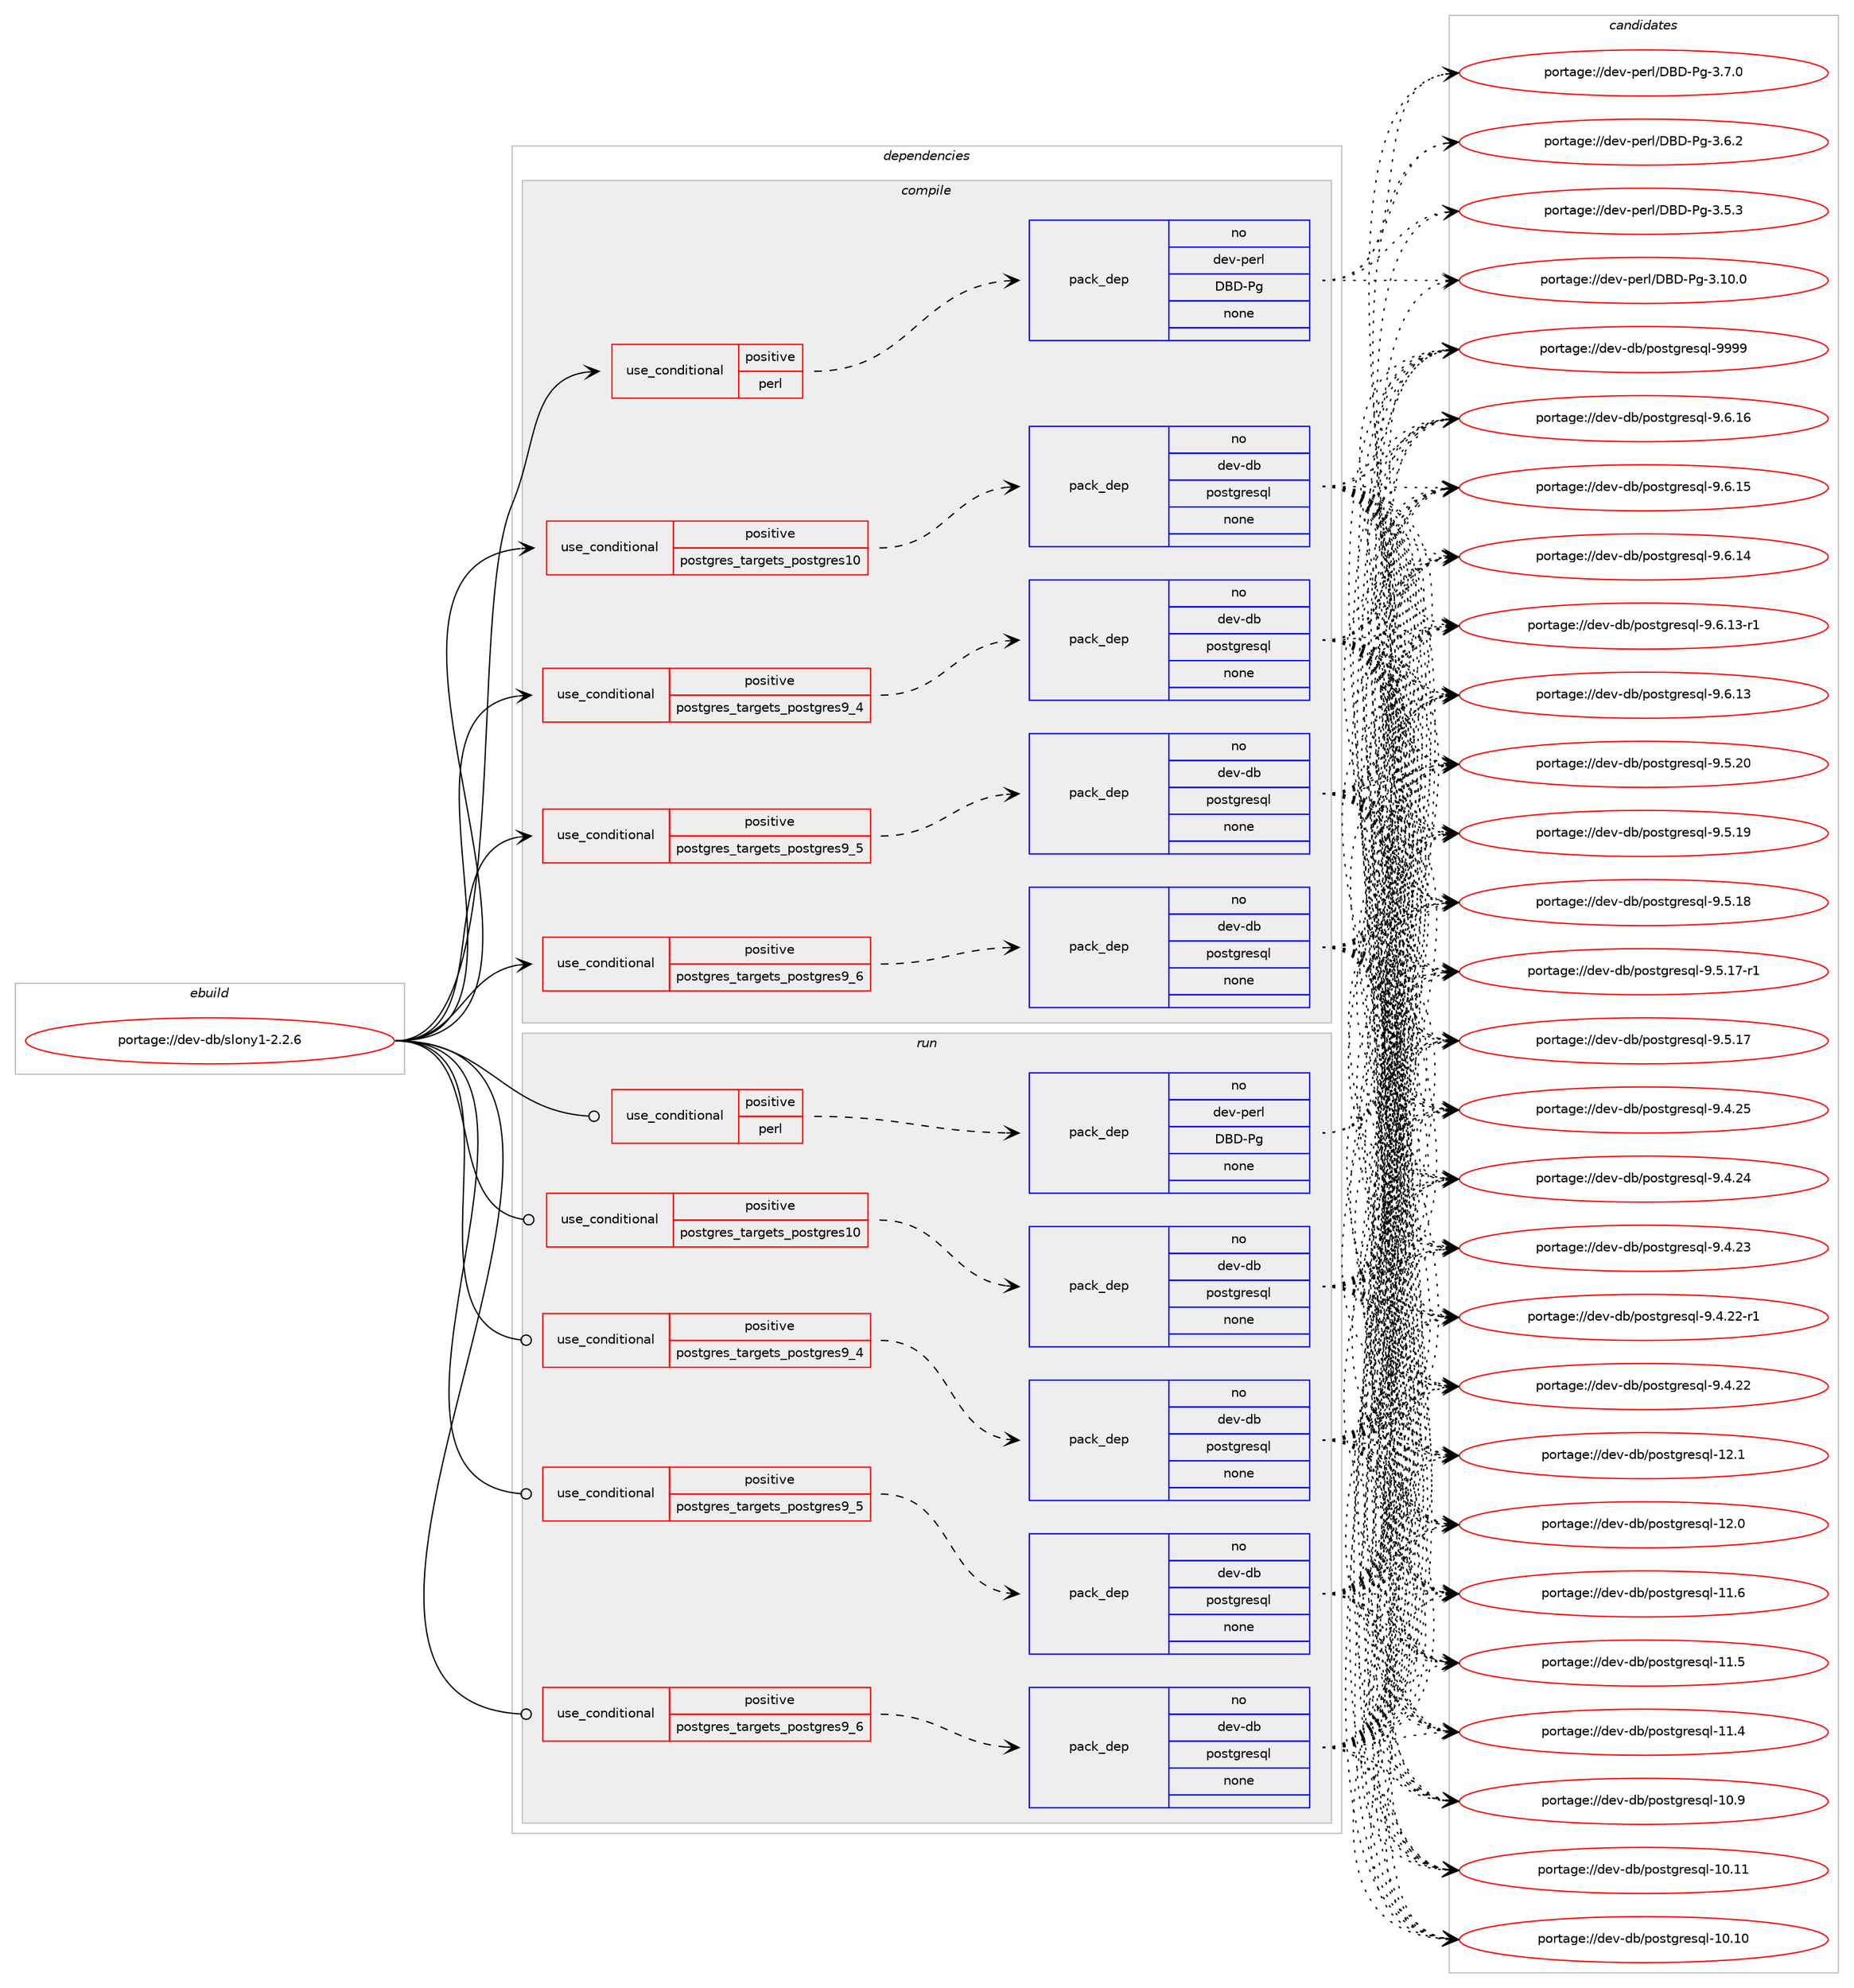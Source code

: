 digraph prolog {

# *************
# Graph options
# *************

newrank=true;
concentrate=true;
compound=true;
graph [rankdir=LR,fontname=Helvetica,fontsize=10,ranksep=1.5];#, ranksep=2.5, nodesep=0.2];
edge  [arrowhead=vee];
node  [fontname=Helvetica,fontsize=10];

# **********
# The ebuild
# **********

subgraph cluster_leftcol {
color=gray;
label=<<i>ebuild</i>>;
id [label="portage://dev-db/slony1-2.2.6", color=red, width=4, href="../dev-db/slony1-2.2.6.svg"];
}

# ****************
# The dependencies
# ****************

subgraph cluster_midcol {
color=gray;
label=<<i>dependencies</i>>;
subgraph cluster_compile {
fillcolor="#eeeeee";
style=filled;
label=<<i>compile</i>>;
subgraph cond135888 {
dependency576847 [label=<<TABLE BORDER="0" CELLBORDER="1" CELLSPACING="0" CELLPADDING="4"><TR><TD ROWSPAN="3" CELLPADDING="10">use_conditional</TD></TR><TR><TD>positive</TD></TR><TR><TD>perl</TD></TR></TABLE>>, shape=none, color=red];
subgraph pack433781 {
dependency576848 [label=<<TABLE BORDER="0" CELLBORDER="1" CELLSPACING="0" CELLPADDING="4" WIDTH="220"><TR><TD ROWSPAN="6" CELLPADDING="30">pack_dep</TD></TR><TR><TD WIDTH="110">no</TD></TR><TR><TD>dev-perl</TD></TR><TR><TD>DBD-Pg</TD></TR><TR><TD>none</TD></TR><TR><TD></TD></TR></TABLE>>, shape=none, color=blue];
}
dependency576847:e -> dependency576848:w [weight=20,style="dashed",arrowhead="vee"];
}
id:e -> dependency576847:w [weight=20,style="solid",arrowhead="vee"];
subgraph cond135889 {
dependency576849 [label=<<TABLE BORDER="0" CELLBORDER="1" CELLSPACING="0" CELLPADDING="4"><TR><TD ROWSPAN="3" CELLPADDING="10">use_conditional</TD></TR><TR><TD>positive</TD></TR><TR><TD>postgres_targets_postgres10</TD></TR></TABLE>>, shape=none, color=red];
subgraph pack433782 {
dependency576850 [label=<<TABLE BORDER="0" CELLBORDER="1" CELLSPACING="0" CELLPADDING="4" WIDTH="220"><TR><TD ROWSPAN="6" CELLPADDING="30">pack_dep</TD></TR><TR><TD WIDTH="110">no</TD></TR><TR><TD>dev-db</TD></TR><TR><TD>postgresql</TD></TR><TR><TD>none</TD></TR><TR><TD></TD></TR></TABLE>>, shape=none, color=blue];
}
dependency576849:e -> dependency576850:w [weight=20,style="dashed",arrowhead="vee"];
}
id:e -> dependency576849:w [weight=20,style="solid",arrowhead="vee"];
subgraph cond135890 {
dependency576851 [label=<<TABLE BORDER="0" CELLBORDER="1" CELLSPACING="0" CELLPADDING="4"><TR><TD ROWSPAN="3" CELLPADDING="10">use_conditional</TD></TR><TR><TD>positive</TD></TR><TR><TD>postgres_targets_postgres9_4</TD></TR></TABLE>>, shape=none, color=red];
subgraph pack433783 {
dependency576852 [label=<<TABLE BORDER="0" CELLBORDER="1" CELLSPACING="0" CELLPADDING="4" WIDTH="220"><TR><TD ROWSPAN="6" CELLPADDING="30">pack_dep</TD></TR><TR><TD WIDTH="110">no</TD></TR><TR><TD>dev-db</TD></TR><TR><TD>postgresql</TD></TR><TR><TD>none</TD></TR><TR><TD></TD></TR></TABLE>>, shape=none, color=blue];
}
dependency576851:e -> dependency576852:w [weight=20,style="dashed",arrowhead="vee"];
}
id:e -> dependency576851:w [weight=20,style="solid",arrowhead="vee"];
subgraph cond135891 {
dependency576853 [label=<<TABLE BORDER="0" CELLBORDER="1" CELLSPACING="0" CELLPADDING="4"><TR><TD ROWSPAN="3" CELLPADDING="10">use_conditional</TD></TR><TR><TD>positive</TD></TR><TR><TD>postgres_targets_postgres9_5</TD></TR></TABLE>>, shape=none, color=red];
subgraph pack433784 {
dependency576854 [label=<<TABLE BORDER="0" CELLBORDER="1" CELLSPACING="0" CELLPADDING="4" WIDTH="220"><TR><TD ROWSPAN="6" CELLPADDING="30">pack_dep</TD></TR><TR><TD WIDTH="110">no</TD></TR><TR><TD>dev-db</TD></TR><TR><TD>postgresql</TD></TR><TR><TD>none</TD></TR><TR><TD></TD></TR></TABLE>>, shape=none, color=blue];
}
dependency576853:e -> dependency576854:w [weight=20,style="dashed",arrowhead="vee"];
}
id:e -> dependency576853:w [weight=20,style="solid",arrowhead="vee"];
subgraph cond135892 {
dependency576855 [label=<<TABLE BORDER="0" CELLBORDER="1" CELLSPACING="0" CELLPADDING="4"><TR><TD ROWSPAN="3" CELLPADDING="10">use_conditional</TD></TR><TR><TD>positive</TD></TR><TR><TD>postgres_targets_postgres9_6</TD></TR></TABLE>>, shape=none, color=red];
subgraph pack433785 {
dependency576856 [label=<<TABLE BORDER="0" CELLBORDER="1" CELLSPACING="0" CELLPADDING="4" WIDTH="220"><TR><TD ROWSPAN="6" CELLPADDING="30">pack_dep</TD></TR><TR><TD WIDTH="110">no</TD></TR><TR><TD>dev-db</TD></TR><TR><TD>postgresql</TD></TR><TR><TD>none</TD></TR><TR><TD></TD></TR></TABLE>>, shape=none, color=blue];
}
dependency576855:e -> dependency576856:w [weight=20,style="dashed",arrowhead="vee"];
}
id:e -> dependency576855:w [weight=20,style="solid",arrowhead="vee"];
}
subgraph cluster_compileandrun {
fillcolor="#eeeeee";
style=filled;
label=<<i>compile and run</i>>;
}
subgraph cluster_run {
fillcolor="#eeeeee";
style=filled;
label=<<i>run</i>>;
subgraph cond135893 {
dependency576857 [label=<<TABLE BORDER="0" CELLBORDER="1" CELLSPACING="0" CELLPADDING="4"><TR><TD ROWSPAN="3" CELLPADDING="10">use_conditional</TD></TR><TR><TD>positive</TD></TR><TR><TD>perl</TD></TR></TABLE>>, shape=none, color=red];
subgraph pack433786 {
dependency576858 [label=<<TABLE BORDER="0" CELLBORDER="1" CELLSPACING="0" CELLPADDING="4" WIDTH="220"><TR><TD ROWSPAN="6" CELLPADDING="30">pack_dep</TD></TR><TR><TD WIDTH="110">no</TD></TR><TR><TD>dev-perl</TD></TR><TR><TD>DBD-Pg</TD></TR><TR><TD>none</TD></TR><TR><TD></TD></TR></TABLE>>, shape=none, color=blue];
}
dependency576857:e -> dependency576858:w [weight=20,style="dashed",arrowhead="vee"];
}
id:e -> dependency576857:w [weight=20,style="solid",arrowhead="odot"];
subgraph cond135894 {
dependency576859 [label=<<TABLE BORDER="0" CELLBORDER="1" CELLSPACING="0" CELLPADDING="4"><TR><TD ROWSPAN="3" CELLPADDING="10">use_conditional</TD></TR><TR><TD>positive</TD></TR><TR><TD>postgres_targets_postgres10</TD></TR></TABLE>>, shape=none, color=red];
subgraph pack433787 {
dependency576860 [label=<<TABLE BORDER="0" CELLBORDER="1" CELLSPACING="0" CELLPADDING="4" WIDTH="220"><TR><TD ROWSPAN="6" CELLPADDING="30">pack_dep</TD></TR><TR><TD WIDTH="110">no</TD></TR><TR><TD>dev-db</TD></TR><TR><TD>postgresql</TD></TR><TR><TD>none</TD></TR><TR><TD></TD></TR></TABLE>>, shape=none, color=blue];
}
dependency576859:e -> dependency576860:w [weight=20,style="dashed",arrowhead="vee"];
}
id:e -> dependency576859:w [weight=20,style="solid",arrowhead="odot"];
subgraph cond135895 {
dependency576861 [label=<<TABLE BORDER="0" CELLBORDER="1" CELLSPACING="0" CELLPADDING="4"><TR><TD ROWSPAN="3" CELLPADDING="10">use_conditional</TD></TR><TR><TD>positive</TD></TR><TR><TD>postgres_targets_postgres9_4</TD></TR></TABLE>>, shape=none, color=red];
subgraph pack433788 {
dependency576862 [label=<<TABLE BORDER="0" CELLBORDER="1" CELLSPACING="0" CELLPADDING="4" WIDTH="220"><TR><TD ROWSPAN="6" CELLPADDING="30">pack_dep</TD></TR><TR><TD WIDTH="110">no</TD></TR><TR><TD>dev-db</TD></TR><TR><TD>postgresql</TD></TR><TR><TD>none</TD></TR><TR><TD></TD></TR></TABLE>>, shape=none, color=blue];
}
dependency576861:e -> dependency576862:w [weight=20,style="dashed",arrowhead="vee"];
}
id:e -> dependency576861:w [weight=20,style="solid",arrowhead="odot"];
subgraph cond135896 {
dependency576863 [label=<<TABLE BORDER="0" CELLBORDER="1" CELLSPACING="0" CELLPADDING="4"><TR><TD ROWSPAN="3" CELLPADDING="10">use_conditional</TD></TR><TR><TD>positive</TD></TR><TR><TD>postgres_targets_postgres9_5</TD></TR></TABLE>>, shape=none, color=red];
subgraph pack433789 {
dependency576864 [label=<<TABLE BORDER="0" CELLBORDER="1" CELLSPACING="0" CELLPADDING="4" WIDTH="220"><TR><TD ROWSPAN="6" CELLPADDING="30">pack_dep</TD></TR><TR><TD WIDTH="110">no</TD></TR><TR><TD>dev-db</TD></TR><TR><TD>postgresql</TD></TR><TR><TD>none</TD></TR><TR><TD></TD></TR></TABLE>>, shape=none, color=blue];
}
dependency576863:e -> dependency576864:w [weight=20,style="dashed",arrowhead="vee"];
}
id:e -> dependency576863:w [weight=20,style="solid",arrowhead="odot"];
subgraph cond135897 {
dependency576865 [label=<<TABLE BORDER="0" CELLBORDER="1" CELLSPACING="0" CELLPADDING="4"><TR><TD ROWSPAN="3" CELLPADDING="10">use_conditional</TD></TR><TR><TD>positive</TD></TR><TR><TD>postgres_targets_postgres9_6</TD></TR></TABLE>>, shape=none, color=red];
subgraph pack433790 {
dependency576866 [label=<<TABLE BORDER="0" CELLBORDER="1" CELLSPACING="0" CELLPADDING="4" WIDTH="220"><TR><TD ROWSPAN="6" CELLPADDING="30">pack_dep</TD></TR><TR><TD WIDTH="110">no</TD></TR><TR><TD>dev-db</TD></TR><TR><TD>postgresql</TD></TR><TR><TD>none</TD></TR><TR><TD></TD></TR></TABLE>>, shape=none, color=blue];
}
dependency576865:e -> dependency576866:w [weight=20,style="dashed",arrowhead="vee"];
}
id:e -> dependency576865:w [weight=20,style="solid",arrowhead="odot"];
}
}

# **************
# The candidates
# **************

subgraph cluster_choices {
rank=same;
color=gray;
label=<<i>candidates</i>>;

subgraph choice433781 {
color=black;
nodesep=1;
choice10010111845112101114108476866684580103455146554648 [label="portage://dev-perl/DBD-Pg-3.7.0", color=red, width=4,href="../dev-perl/DBD-Pg-3.7.0.svg"];
choice10010111845112101114108476866684580103455146544650 [label="portage://dev-perl/DBD-Pg-3.6.2", color=red, width=4,href="../dev-perl/DBD-Pg-3.6.2.svg"];
choice10010111845112101114108476866684580103455146534651 [label="portage://dev-perl/DBD-Pg-3.5.3", color=red, width=4,href="../dev-perl/DBD-Pg-3.5.3.svg"];
choice1001011184511210111410847686668458010345514649484648 [label="portage://dev-perl/DBD-Pg-3.10.0", color=red, width=4,href="../dev-perl/DBD-Pg-3.10.0.svg"];
dependency576848:e -> choice10010111845112101114108476866684580103455146554648:w [style=dotted,weight="100"];
dependency576848:e -> choice10010111845112101114108476866684580103455146544650:w [style=dotted,weight="100"];
dependency576848:e -> choice10010111845112101114108476866684580103455146534651:w [style=dotted,weight="100"];
dependency576848:e -> choice1001011184511210111410847686668458010345514649484648:w [style=dotted,weight="100"];
}
subgraph choice433782 {
color=black;
nodesep=1;
choice1001011184510098471121111151161031141011151131084557575757 [label="portage://dev-db/postgresql-9999", color=red, width=4,href="../dev-db/postgresql-9999.svg"];
choice10010111845100984711211111511610311410111511310845574654464954 [label="portage://dev-db/postgresql-9.6.16", color=red, width=4,href="../dev-db/postgresql-9.6.16.svg"];
choice10010111845100984711211111511610311410111511310845574654464953 [label="portage://dev-db/postgresql-9.6.15", color=red, width=4,href="../dev-db/postgresql-9.6.15.svg"];
choice10010111845100984711211111511610311410111511310845574654464952 [label="portage://dev-db/postgresql-9.6.14", color=red, width=4,href="../dev-db/postgresql-9.6.14.svg"];
choice100101118451009847112111115116103114101115113108455746544649514511449 [label="portage://dev-db/postgresql-9.6.13-r1", color=red, width=4,href="../dev-db/postgresql-9.6.13-r1.svg"];
choice10010111845100984711211111511610311410111511310845574654464951 [label="portage://dev-db/postgresql-9.6.13", color=red, width=4,href="../dev-db/postgresql-9.6.13.svg"];
choice10010111845100984711211111511610311410111511310845574653465048 [label="portage://dev-db/postgresql-9.5.20", color=red, width=4,href="../dev-db/postgresql-9.5.20.svg"];
choice10010111845100984711211111511610311410111511310845574653464957 [label="portage://dev-db/postgresql-9.5.19", color=red, width=4,href="../dev-db/postgresql-9.5.19.svg"];
choice10010111845100984711211111511610311410111511310845574653464956 [label="portage://dev-db/postgresql-9.5.18", color=red, width=4,href="../dev-db/postgresql-9.5.18.svg"];
choice100101118451009847112111115116103114101115113108455746534649554511449 [label="portage://dev-db/postgresql-9.5.17-r1", color=red, width=4,href="../dev-db/postgresql-9.5.17-r1.svg"];
choice10010111845100984711211111511610311410111511310845574653464955 [label="portage://dev-db/postgresql-9.5.17", color=red, width=4,href="../dev-db/postgresql-9.5.17.svg"];
choice10010111845100984711211111511610311410111511310845574652465053 [label="portage://dev-db/postgresql-9.4.25", color=red, width=4,href="../dev-db/postgresql-9.4.25.svg"];
choice10010111845100984711211111511610311410111511310845574652465052 [label="portage://dev-db/postgresql-9.4.24", color=red, width=4,href="../dev-db/postgresql-9.4.24.svg"];
choice10010111845100984711211111511610311410111511310845574652465051 [label="portage://dev-db/postgresql-9.4.23", color=red, width=4,href="../dev-db/postgresql-9.4.23.svg"];
choice100101118451009847112111115116103114101115113108455746524650504511449 [label="portage://dev-db/postgresql-9.4.22-r1", color=red, width=4,href="../dev-db/postgresql-9.4.22-r1.svg"];
choice10010111845100984711211111511610311410111511310845574652465050 [label="portage://dev-db/postgresql-9.4.22", color=red, width=4,href="../dev-db/postgresql-9.4.22.svg"];
choice1001011184510098471121111151161031141011151131084549504649 [label="portage://dev-db/postgresql-12.1", color=red, width=4,href="../dev-db/postgresql-12.1.svg"];
choice1001011184510098471121111151161031141011151131084549504648 [label="portage://dev-db/postgresql-12.0", color=red, width=4,href="../dev-db/postgresql-12.0.svg"];
choice1001011184510098471121111151161031141011151131084549494654 [label="portage://dev-db/postgresql-11.6", color=red, width=4,href="../dev-db/postgresql-11.6.svg"];
choice1001011184510098471121111151161031141011151131084549494653 [label="portage://dev-db/postgresql-11.5", color=red, width=4,href="../dev-db/postgresql-11.5.svg"];
choice1001011184510098471121111151161031141011151131084549494652 [label="portage://dev-db/postgresql-11.4", color=red, width=4,href="../dev-db/postgresql-11.4.svg"];
choice1001011184510098471121111151161031141011151131084549484657 [label="portage://dev-db/postgresql-10.9", color=red, width=4,href="../dev-db/postgresql-10.9.svg"];
choice100101118451009847112111115116103114101115113108454948464949 [label="portage://dev-db/postgresql-10.11", color=red, width=4,href="../dev-db/postgresql-10.11.svg"];
choice100101118451009847112111115116103114101115113108454948464948 [label="portage://dev-db/postgresql-10.10", color=red, width=4,href="../dev-db/postgresql-10.10.svg"];
dependency576850:e -> choice1001011184510098471121111151161031141011151131084557575757:w [style=dotted,weight="100"];
dependency576850:e -> choice10010111845100984711211111511610311410111511310845574654464954:w [style=dotted,weight="100"];
dependency576850:e -> choice10010111845100984711211111511610311410111511310845574654464953:w [style=dotted,weight="100"];
dependency576850:e -> choice10010111845100984711211111511610311410111511310845574654464952:w [style=dotted,weight="100"];
dependency576850:e -> choice100101118451009847112111115116103114101115113108455746544649514511449:w [style=dotted,weight="100"];
dependency576850:e -> choice10010111845100984711211111511610311410111511310845574654464951:w [style=dotted,weight="100"];
dependency576850:e -> choice10010111845100984711211111511610311410111511310845574653465048:w [style=dotted,weight="100"];
dependency576850:e -> choice10010111845100984711211111511610311410111511310845574653464957:w [style=dotted,weight="100"];
dependency576850:e -> choice10010111845100984711211111511610311410111511310845574653464956:w [style=dotted,weight="100"];
dependency576850:e -> choice100101118451009847112111115116103114101115113108455746534649554511449:w [style=dotted,weight="100"];
dependency576850:e -> choice10010111845100984711211111511610311410111511310845574653464955:w [style=dotted,weight="100"];
dependency576850:e -> choice10010111845100984711211111511610311410111511310845574652465053:w [style=dotted,weight="100"];
dependency576850:e -> choice10010111845100984711211111511610311410111511310845574652465052:w [style=dotted,weight="100"];
dependency576850:e -> choice10010111845100984711211111511610311410111511310845574652465051:w [style=dotted,weight="100"];
dependency576850:e -> choice100101118451009847112111115116103114101115113108455746524650504511449:w [style=dotted,weight="100"];
dependency576850:e -> choice10010111845100984711211111511610311410111511310845574652465050:w [style=dotted,weight="100"];
dependency576850:e -> choice1001011184510098471121111151161031141011151131084549504649:w [style=dotted,weight="100"];
dependency576850:e -> choice1001011184510098471121111151161031141011151131084549504648:w [style=dotted,weight="100"];
dependency576850:e -> choice1001011184510098471121111151161031141011151131084549494654:w [style=dotted,weight="100"];
dependency576850:e -> choice1001011184510098471121111151161031141011151131084549494653:w [style=dotted,weight="100"];
dependency576850:e -> choice1001011184510098471121111151161031141011151131084549494652:w [style=dotted,weight="100"];
dependency576850:e -> choice1001011184510098471121111151161031141011151131084549484657:w [style=dotted,weight="100"];
dependency576850:e -> choice100101118451009847112111115116103114101115113108454948464949:w [style=dotted,weight="100"];
dependency576850:e -> choice100101118451009847112111115116103114101115113108454948464948:w [style=dotted,weight="100"];
}
subgraph choice433783 {
color=black;
nodesep=1;
choice1001011184510098471121111151161031141011151131084557575757 [label="portage://dev-db/postgresql-9999", color=red, width=4,href="../dev-db/postgresql-9999.svg"];
choice10010111845100984711211111511610311410111511310845574654464954 [label="portage://dev-db/postgresql-9.6.16", color=red, width=4,href="../dev-db/postgresql-9.6.16.svg"];
choice10010111845100984711211111511610311410111511310845574654464953 [label="portage://dev-db/postgresql-9.6.15", color=red, width=4,href="../dev-db/postgresql-9.6.15.svg"];
choice10010111845100984711211111511610311410111511310845574654464952 [label="portage://dev-db/postgresql-9.6.14", color=red, width=4,href="../dev-db/postgresql-9.6.14.svg"];
choice100101118451009847112111115116103114101115113108455746544649514511449 [label="portage://dev-db/postgresql-9.6.13-r1", color=red, width=4,href="../dev-db/postgresql-9.6.13-r1.svg"];
choice10010111845100984711211111511610311410111511310845574654464951 [label="portage://dev-db/postgresql-9.6.13", color=red, width=4,href="../dev-db/postgresql-9.6.13.svg"];
choice10010111845100984711211111511610311410111511310845574653465048 [label="portage://dev-db/postgresql-9.5.20", color=red, width=4,href="../dev-db/postgresql-9.5.20.svg"];
choice10010111845100984711211111511610311410111511310845574653464957 [label="portage://dev-db/postgresql-9.5.19", color=red, width=4,href="../dev-db/postgresql-9.5.19.svg"];
choice10010111845100984711211111511610311410111511310845574653464956 [label="portage://dev-db/postgresql-9.5.18", color=red, width=4,href="../dev-db/postgresql-9.5.18.svg"];
choice100101118451009847112111115116103114101115113108455746534649554511449 [label="portage://dev-db/postgresql-9.5.17-r1", color=red, width=4,href="../dev-db/postgresql-9.5.17-r1.svg"];
choice10010111845100984711211111511610311410111511310845574653464955 [label="portage://dev-db/postgresql-9.5.17", color=red, width=4,href="../dev-db/postgresql-9.5.17.svg"];
choice10010111845100984711211111511610311410111511310845574652465053 [label="portage://dev-db/postgresql-9.4.25", color=red, width=4,href="../dev-db/postgresql-9.4.25.svg"];
choice10010111845100984711211111511610311410111511310845574652465052 [label="portage://dev-db/postgresql-9.4.24", color=red, width=4,href="../dev-db/postgresql-9.4.24.svg"];
choice10010111845100984711211111511610311410111511310845574652465051 [label="portage://dev-db/postgresql-9.4.23", color=red, width=4,href="../dev-db/postgresql-9.4.23.svg"];
choice100101118451009847112111115116103114101115113108455746524650504511449 [label="portage://dev-db/postgresql-9.4.22-r1", color=red, width=4,href="../dev-db/postgresql-9.4.22-r1.svg"];
choice10010111845100984711211111511610311410111511310845574652465050 [label="portage://dev-db/postgresql-9.4.22", color=red, width=4,href="../dev-db/postgresql-9.4.22.svg"];
choice1001011184510098471121111151161031141011151131084549504649 [label="portage://dev-db/postgresql-12.1", color=red, width=4,href="../dev-db/postgresql-12.1.svg"];
choice1001011184510098471121111151161031141011151131084549504648 [label="portage://dev-db/postgresql-12.0", color=red, width=4,href="../dev-db/postgresql-12.0.svg"];
choice1001011184510098471121111151161031141011151131084549494654 [label="portage://dev-db/postgresql-11.6", color=red, width=4,href="../dev-db/postgresql-11.6.svg"];
choice1001011184510098471121111151161031141011151131084549494653 [label="portage://dev-db/postgresql-11.5", color=red, width=4,href="../dev-db/postgresql-11.5.svg"];
choice1001011184510098471121111151161031141011151131084549494652 [label="portage://dev-db/postgresql-11.4", color=red, width=4,href="../dev-db/postgresql-11.4.svg"];
choice1001011184510098471121111151161031141011151131084549484657 [label="portage://dev-db/postgresql-10.9", color=red, width=4,href="../dev-db/postgresql-10.9.svg"];
choice100101118451009847112111115116103114101115113108454948464949 [label="portage://dev-db/postgresql-10.11", color=red, width=4,href="../dev-db/postgresql-10.11.svg"];
choice100101118451009847112111115116103114101115113108454948464948 [label="portage://dev-db/postgresql-10.10", color=red, width=4,href="../dev-db/postgresql-10.10.svg"];
dependency576852:e -> choice1001011184510098471121111151161031141011151131084557575757:w [style=dotted,weight="100"];
dependency576852:e -> choice10010111845100984711211111511610311410111511310845574654464954:w [style=dotted,weight="100"];
dependency576852:e -> choice10010111845100984711211111511610311410111511310845574654464953:w [style=dotted,weight="100"];
dependency576852:e -> choice10010111845100984711211111511610311410111511310845574654464952:w [style=dotted,weight="100"];
dependency576852:e -> choice100101118451009847112111115116103114101115113108455746544649514511449:w [style=dotted,weight="100"];
dependency576852:e -> choice10010111845100984711211111511610311410111511310845574654464951:w [style=dotted,weight="100"];
dependency576852:e -> choice10010111845100984711211111511610311410111511310845574653465048:w [style=dotted,weight="100"];
dependency576852:e -> choice10010111845100984711211111511610311410111511310845574653464957:w [style=dotted,weight="100"];
dependency576852:e -> choice10010111845100984711211111511610311410111511310845574653464956:w [style=dotted,weight="100"];
dependency576852:e -> choice100101118451009847112111115116103114101115113108455746534649554511449:w [style=dotted,weight="100"];
dependency576852:e -> choice10010111845100984711211111511610311410111511310845574653464955:w [style=dotted,weight="100"];
dependency576852:e -> choice10010111845100984711211111511610311410111511310845574652465053:w [style=dotted,weight="100"];
dependency576852:e -> choice10010111845100984711211111511610311410111511310845574652465052:w [style=dotted,weight="100"];
dependency576852:e -> choice10010111845100984711211111511610311410111511310845574652465051:w [style=dotted,weight="100"];
dependency576852:e -> choice100101118451009847112111115116103114101115113108455746524650504511449:w [style=dotted,weight="100"];
dependency576852:e -> choice10010111845100984711211111511610311410111511310845574652465050:w [style=dotted,weight="100"];
dependency576852:e -> choice1001011184510098471121111151161031141011151131084549504649:w [style=dotted,weight="100"];
dependency576852:e -> choice1001011184510098471121111151161031141011151131084549504648:w [style=dotted,weight="100"];
dependency576852:e -> choice1001011184510098471121111151161031141011151131084549494654:w [style=dotted,weight="100"];
dependency576852:e -> choice1001011184510098471121111151161031141011151131084549494653:w [style=dotted,weight="100"];
dependency576852:e -> choice1001011184510098471121111151161031141011151131084549494652:w [style=dotted,weight="100"];
dependency576852:e -> choice1001011184510098471121111151161031141011151131084549484657:w [style=dotted,weight="100"];
dependency576852:e -> choice100101118451009847112111115116103114101115113108454948464949:w [style=dotted,weight="100"];
dependency576852:e -> choice100101118451009847112111115116103114101115113108454948464948:w [style=dotted,weight="100"];
}
subgraph choice433784 {
color=black;
nodesep=1;
choice1001011184510098471121111151161031141011151131084557575757 [label="portage://dev-db/postgresql-9999", color=red, width=4,href="../dev-db/postgresql-9999.svg"];
choice10010111845100984711211111511610311410111511310845574654464954 [label="portage://dev-db/postgresql-9.6.16", color=red, width=4,href="../dev-db/postgresql-9.6.16.svg"];
choice10010111845100984711211111511610311410111511310845574654464953 [label="portage://dev-db/postgresql-9.6.15", color=red, width=4,href="../dev-db/postgresql-9.6.15.svg"];
choice10010111845100984711211111511610311410111511310845574654464952 [label="portage://dev-db/postgresql-9.6.14", color=red, width=4,href="../dev-db/postgresql-9.6.14.svg"];
choice100101118451009847112111115116103114101115113108455746544649514511449 [label="portage://dev-db/postgresql-9.6.13-r1", color=red, width=4,href="../dev-db/postgresql-9.6.13-r1.svg"];
choice10010111845100984711211111511610311410111511310845574654464951 [label="portage://dev-db/postgresql-9.6.13", color=red, width=4,href="../dev-db/postgresql-9.6.13.svg"];
choice10010111845100984711211111511610311410111511310845574653465048 [label="portage://dev-db/postgresql-9.5.20", color=red, width=4,href="../dev-db/postgresql-9.5.20.svg"];
choice10010111845100984711211111511610311410111511310845574653464957 [label="portage://dev-db/postgresql-9.5.19", color=red, width=4,href="../dev-db/postgresql-9.5.19.svg"];
choice10010111845100984711211111511610311410111511310845574653464956 [label="portage://dev-db/postgresql-9.5.18", color=red, width=4,href="../dev-db/postgresql-9.5.18.svg"];
choice100101118451009847112111115116103114101115113108455746534649554511449 [label="portage://dev-db/postgresql-9.5.17-r1", color=red, width=4,href="../dev-db/postgresql-9.5.17-r1.svg"];
choice10010111845100984711211111511610311410111511310845574653464955 [label="portage://dev-db/postgresql-9.5.17", color=red, width=4,href="../dev-db/postgresql-9.5.17.svg"];
choice10010111845100984711211111511610311410111511310845574652465053 [label="portage://dev-db/postgresql-9.4.25", color=red, width=4,href="../dev-db/postgresql-9.4.25.svg"];
choice10010111845100984711211111511610311410111511310845574652465052 [label="portage://dev-db/postgresql-9.4.24", color=red, width=4,href="../dev-db/postgresql-9.4.24.svg"];
choice10010111845100984711211111511610311410111511310845574652465051 [label="portage://dev-db/postgresql-9.4.23", color=red, width=4,href="../dev-db/postgresql-9.4.23.svg"];
choice100101118451009847112111115116103114101115113108455746524650504511449 [label="portage://dev-db/postgresql-9.4.22-r1", color=red, width=4,href="../dev-db/postgresql-9.4.22-r1.svg"];
choice10010111845100984711211111511610311410111511310845574652465050 [label="portage://dev-db/postgresql-9.4.22", color=red, width=4,href="../dev-db/postgresql-9.4.22.svg"];
choice1001011184510098471121111151161031141011151131084549504649 [label="portage://dev-db/postgresql-12.1", color=red, width=4,href="../dev-db/postgresql-12.1.svg"];
choice1001011184510098471121111151161031141011151131084549504648 [label="portage://dev-db/postgresql-12.0", color=red, width=4,href="../dev-db/postgresql-12.0.svg"];
choice1001011184510098471121111151161031141011151131084549494654 [label="portage://dev-db/postgresql-11.6", color=red, width=4,href="../dev-db/postgresql-11.6.svg"];
choice1001011184510098471121111151161031141011151131084549494653 [label="portage://dev-db/postgresql-11.5", color=red, width=4,href="../dev-db/postgresql-11.5.svg"];
choice1001011184510098471121111151161031141011151131084549494652 [label="portage://dev-db/postgresql-11.4", color=red, width=4,href="../dev-db/postgresql-11.4.svg"];
choice1001011184510098471121111151161031141011151131084549484657 [label="portage://dev-db/postgresql-10.9", color=red, width=4,href="../dev-db/postgresql-10.9.svg"];
choice100101118451009847112111115116103114101115113108454948464949 [label="portage://dev-db/postgresql-10.11", color=red, width=4,href="../dev-db/postgresql-10.11.svg"];
choice100101118451009847112111115116103114101115113108454948464948 [label="portage://dev-db/postgresql-10.10", color=red, width=4,href="../dev-db/postgresql-10.10.svg"];
dependency576854:e -> choice1001011184510098471121111151161031141011151131084557575757:w [style=dotted,weight="100"];
dependency576854:e -> choice10010111845100984711211111511610311410111511310845574654464954:w [style=dotted,weight="100"];
dependency576854:e -> choice10010111845100984711211111511610311410111511310845574654464953:w [style=dotted,weight="100"];
dependency576854:e -> choice10010111845100984711211111511610311410111511310845574654464952:w [style=dotted,weight="100"];
dependency576854:e -> choice100101118451009847112111115116103114101115113108455746544649514511449:w [style=dotted,weight="100"];
dependency576854:e -> choice10010111845100984711211111511610311410111511310845574654464951:w [style=dotted,weight="100"];
dependency576854:e -> choice10010111845100984711211111511610311410111511310845574653465048:w [style=dotted,weight="100"];
dependency576854:e -> choice10010111845100984711211111511610311410111511310845574653464957:w [style=dotted,weight="100"];
dependency576854:e -> choice10010111845100984711211111511610311410111511310845574653464956:w [style=dotted,weight="100"];
dependency576854:e -> choice100101118451009847112111115116103114101115113108455746534649554511449:w [style=dotted,weight="100"];
dependency576854:e -> choice10010111845100984711211111511610311410111511310845574653464955:w [style=dotted,weight="100"];
dependency576854:e -> choice10010111845100984711211111511610311410111511310845574652465053:w [style=dotted,weight="100"];
dependency576854:e -> choice10010111845100984711211111511610311410111511310845574652465052:w [style=dotted,weight="100"];
dependency576854:e -> choice10010111845100984711211111511610311410111511310845574652465051:w [style=dotted,weight="100"];
dependency576854:e -> choice100101118451009847112111115116103114101115113108455746524650504511449:w [style=dotted,weight="100"];
dependency576854:e -> choice10010111845100984711211111511610311410111511310845574652465050:w [style=dotted,weight="100"];
dependency576854:e -> choice1001011184510098471121111151161031141011151131084549504649:w [style=dotted,weight="100"];
dependency576854:e -> choice1001011184510098471121111151161031141011151131084549504648:w [style=dotted,weight="100"];
dependency576854:e -> choice1001011184510098471121111151161031141011151131084549494654:w [style=dotted,weight="100"];
dependency576854:e -> choice1001011184510098471121111151161031141011151131084549494653:w [style=dotted,weight="100"];
dependency576854:e -> choice1001011184510098471121111151161031141011151131084549494652:w [style=dotted,weight="100"];
dependency576854:e -> choice1001011184510098471121111151161031141011151131084549484657:w [style=dotted,weight="100"];
dependency576854:e -> choice100101118451009847112111115116103114101115113108454948464949:w [style=dotted,weight="100"];
dependency576854:e -> choice100101118451009847112111115116103114101115113108454948464948:w [style=dotted,weight="100"];
}
subgraph choice433785 {
color=black;
nodesep=1;
choice1001011184510098471121111151161031141011151131084557575757 [label="portage://dev-db/postgresql-9999", color=red, width=4,href="../dev-db/postgresql-9999.svg"];
choice10010111845100984711211111511610311410111511310845574654464954 [label="portage://dev-db/postgresql-9.6.16", color=red, width=4,href="../dev-db/postgresql-9.6.16.svg"];
choice10010111845100984711211111511610311410111511310845574654464953 [label="portage://dev-db/postgresql-9.6.15", color=red, width=4,href="../dev-db/postgresql-9.6.15.svg"];
choice10010111845100984711211111511610311410111511310845574654464952 [label="portage://dev-db/postgresql-9.6.14", color=red, width=4,href="../dev-db/postgresql-9.6.14.svg"];
choice100101118451009847112111115116103114101115113108455746544649514511449 [label="portage://dev-db/postgresql-9.6.13-r1", color=red, width=4,href="../dev-db/postgresql-9.6.13-r1.svg"];
choice10010111845100984711211111511610311410111511310845574654464951 [label="portage://dev-db/postgresql-9.6.13", color=red, width=4,href="../dev-db/postgresql-9.6.13.svg"];
choice10010111845100984711211111511610311410111511310845574653465048 [label="portage://dev-db/postgresql-9.5.20", color=red, width=4,href="../dev-db/postgresql-9.5.20.svg"];
choice10010111845100984711211111511610311410111511310845574653464957 [label="portage://dev-db/postgresql-9.5.19", color=red, width=4,href="../dev-db/postgresql-9.5.19.svg"];
choice10010111845100984711211111511610311410111511310845574653464956 [label="portage://dev-db/postgresql-9.5.18", color=red, width=4,href="../dev-db/postgresql-9.5.18.svg"];
choice100101118451009847112111115116103114101115113108455746534649554511449 [label="portage://dev-db/postgresql-9.5.17-r1", color=red, width=4,href="../dev-db/postgresql-9.5.17-r1.svg"];
choice10010111845100984711211111511610311410111511310845574653464955 [label="portage://dev-db/postgresql-9.5.17", color=red, width=4,href="../dev-db/postgresql-9.5.17.svg"];
choice10010111845100984711211111511610311410111511310845574652465053 [label="portage://dev-db/postgresql-9.4.25", color=red, width=4,href="../dev-db/postgresql-9.4.25.svg"];
choice10010111845100984711211111511610311410111511310845574652465052 [label="portage://dev-db/postgresql-9.4.24", color=red, width=4,href="../dev-db/postgresql-9.4.24.svg"];
choice10010111845100984711211111511610311410111511310845574652465051 [label="portage://dev-db/postgresql-9.4.23", color=red, width=4,href="../dev-db/postgresql-9.4.23.svg"];
choice100101118451009847112111115116103114101115113108455746524650504511449 [label="portage://dev-db/postgresql-9.4.22-r1", color=red, width=4,href="../dev-db/postgresql-9.4.22-r1.svg"];
choice10010111845100984711211111511610311410111511310845574652465050 [label="portage://dev-db/postgresql-9.4.22", color=red, width=4,href="../dev-db/postgresql-9.4.22.svg"];
choice1001011184510098471121111151161031141011151131084549504649 [label="portage://dev-db/postgresql-12.1", color=red, width=4,href="../dev-db/postgresql-12.1.svg"];
choice1001011184510098471121111151161031141011151131084549504648 [label="portage://dev-db/postgresql-12.0", color=red, width=4,href="../dev-db/postgresql-12.0.svg"];
choice1001011184510098471121111151161031141011151131084549494654 [label="portage://dev-db/postgresql-11.6", color=red, width=4,href="../dev-db/postgresql-11.6.svg"];
choice1001011184510098471121111151161031141011151131084549494653 [label="portage://dev-db/postgresql-11.5", color=red, width=4,href="../dev-db/postgresql-11.5.svg"];
choice1001011184510098471121111151161031141011151131084549494652 [label="portage://dev-db/postgresql-11.4", color=red, width=4,href="../dev-db/postgresql-11.4.svg"];
choice1001011184510098471121111151161031141011151131084549484657 [label="portage://dev-db/postgresql-10.9", color=red, width=4,href="../dev-db/postgresql-10.9.svg"];
choice100101118451009847112111115116103114101115113108454948464949 [label="portage://dev-db/postgresql-10.11", color=red, width=4,href="../dev-db/postgresql-10.11.svg"];
choice100101118451009847112111115116103114101115113108454948464948 [label="portage://dev-db/postgresql-10.10", color=red, width=4,href="../dev-db/postgresql-10.10.svg"];
dependency576856:e -> choice1001011184510098471121111151161031141011151131084557575757:w [style=dotted,weight="100"];
dependency576856:e -> choice10010111845100984711211111511610311410111511310845574654464954:w [style=dotted,weight="100"];
dependency576856:e -> choice10010111845100984711211111511610311410111511310845574654464953:w [style=dotted,weight="100"];
dependency576856:e -> choice10010111845100984711211111511610311410111511310845574654464952:w [style=dotted,weight="100"];
dependency576856:e -> choice100101118451009847112111115116103114101115113108455746544649514511449:w [style=dotted,weight="100"];
dependency576856:e -> choice10010111845100984711211111511610311410111511310845574654464951:w [style=dotted,weight="100"];
dependency576856:e -> choice10010111845100984711211111511610311410111511310845574653465048:w [style=dotted,weight="100"];
dependency576856:e -> choice10010111845100984711211111511610311410111511310845574653464957:w [style=dotted,weight="100"];
dependency576856:e -> choice10010111845100984711211111511610311410111511310845574653464956:w [style=dotted,weight="100"];
dependency576856:e -> choice100101118451009847112111115116103114101115113108455746534649554511449:w [style=dotted,weight="100"];
dependency576856:e -> choice10010111845100984711211111511610311410111511310845574653464955:w [style=dotted,weight="100"];
dependency576856:e -> choice10010111845100984711211111511610311410111511310845574652465053:w [style=dotted,weight="100"];
dependency576856:e -> choice10010111845100984711211111511610311410111511310845574652465052:w [style=dotted,weight="100"];
dependency576856:e -> choice10010111845100984711211111511610311410111511310845574652465051:w [style=dotted,weight="100"];
dependency576856:e -> choice100101118451009847112111115116103114101115113108455746524650504511449:w [style=dotted,weight="100"];
dependency576856:e -> choice10010111845100984711211111511610311410111511310845574652465050:w [style=dotted,weight="100"];
dependency576856:e -> choice1001011184510098471121111151161031141011151131084549504649:w [style=dotted,weight="100"];
dependency576856:e -> choice1001011184510098471121111151161031141011151131084549504648:w [style=dotted,weight="100"];
dependency576856:e -> choice1001011184510098471121111151161031141011151131084549494654:w [style=dotted,weight="100"];
dependency576856:e -> choice1001011184510098471121111151161031141011151131084549494653:w [style=dotted,weight="100"];
dependency576856:e -> choice1001011184510098471121111151161031141011151131084549494652:w [style=dotted,weight="100"];
dependency576856:e -> choice1001011184510098471121111151161031141011151131084549484657:w [style=dotted,weight="100"];
dependency576856:e -> choice100101118451009847112111115116103114101115113108454948464949:w [style=dotted,weight="100"];
dependency576856:e -> choice100101118451009847112111115116103114101115113108454948464948:w [style=dotted,weight="100"];
}
subgraph choice433786 {
color=black;
nodesep=1;
choice10010111845112101114108476866684580103455146554648 [label="portage://dev-perl/DBD-Pg-3.7.0", color=red, width=4,href="../dev-perl/DBD-Pg-3.7.0.svg"];
choice10010111845112101114108476866684580103455146544650 [label="portage://dev-perl/DBD-Pg-3.6.2", color=red, width=4,href="../dev-perl/DBD-Pg-3.6.2.svg"];
choice10010111845112101114108476866684580103455146534651 [label="portage://dev-perl/DBD-Pg-3.5.3", color=red, width=4,href="../dev-perl/DBD-Pg-3.5.3.svg"];
choice1001011184511210111410847686668458010345514649484648 [label="portage://dev-perl/DBD-Pg-3.10.0", color=red, width=4,href="../dev-perl/DBD-Pg-3.10.0.svg"];
dependency576858:e -> choice10010111845112101114108476866684580103455146554648:w [style=dotted,weight="100"];
dependency576858:e -> choice10010111845112101114108476866684580103455146544650:w [style=dotted,weight="100"];
dependency576858:e -> choice10010111845112101114108476866684580103455146534651:w [style=dotted,weight="100"];
dependency576858:e -> choice1001011184511210111410847686668458010345514649484648:w [style=dotted,weight="100"];
}
subgraph choice433787 {
color=black;
nodesep=1;
choice1001011184510098471121111151161031141011151131084557575757 [label="portage://dev-db/postgresql-9999", color=red, width=4,href="../dev-db/postgresql-9999.svg"];
choice10010111845100984711211111511610311410111511310845574654464954 [label="portage://dev-db/postgresql-9.6.16", color=red, width=4,href="../dev-db/postgresql-9.6.16.svg"];
choice10010111845100984711211111511610311410111511310845574654464953 [label="portage://dev-db/postgresql-9.6.15", color=red, width=4,href="../dev-db/postgresql-9.6.15.svg"];
choice10010111845100984711211111511610311410111511310845574654464952 [label="portage://dev-db/postgresql-9.6.14", color=red, width=4,href="../dev-db/postgresql-9.6.14.svg"];
choice100101118451009847112111115116103114101115113108455746544649514511449 [label="portage://dev-db/postgresql-9.6.13-r1", color=red, width=4,href="../dev-db/postgresql-9.6.13-r1.svg"];
choice10010111845100984711211111511610311410111511310845574654464951 [label="portage://dev-db/postgresql-9.6.13", color=red, width=4,href="../dev-db/postgresql-9.6.13.svg"];
choice10010111845100984711211111511610311410111511310845574653465048 [label="portage://dev-db/postgresql-9.5.20", color=red, width=4,href="../dev-db/postgresql-9.5.20.svg"];
choice10010111845100984711211111511610311410111511310845574653464957 [label="portage://dev-db/postgresql-9.5.19", color=red, width=4,href="../dev-db/postgresql-9.5.19.svg"];
choice10010111845100984711211111511610311410111511310845574653464956 [label="portage://dev-db/postgresql-9.5.18", color=red, width=4,href="../dev-db/postgresql-9.5.18.svg"];
choice100101118451009847112111115116103114101115113108455746534649554511449 [label="portage://dev-db/postgresql-9.5.17-r1", color=red, width=4,href="../dev-db/postgresql-9.5.17-r1.svg"];
choice10010111845100984711211111511610311410111511310845574653464955 [label="portage://dev-db/postgresql-9.5.17", color=red, width=4,href="../dev-db/postgresql-9.5.17.svg"];
choice10010111845100984711211111511610311410111511310845574652465053 [label="portage://dev-db/postgresql-9.4.25", color=red, width=4,href="../dev-db/postgresql-9.4.25.svg"];
choice10010111845100984711211111511610311410111511310845574652465052 [label="portage://dev-db/postgresql-9.4.24", color=red, width=4,href="../dev-db/postgresql-9.4.24.svg"];
choice10010111845100984711211111511610311410111511310845574652465051 [label="portage://dev-db/postgresql-9.4.23", color=red, width=4,href="../dev-db/postgresql-9.4.23.svg"];
choice100101118451009847112111115116103114101115113108455746524650504511449 [label="portage://dev-db/postgresql-9.4.22-r1", color=red, width=4,href="../dev-db/postgresql-9.4.22-r1.svg"];
choice10010111845100984711211111511610311410111511310845574652465050 [label="portage://dev-db/postgresql-9.4.22", color=red, width=4,href="../dev-db/postgresql-9.4.22.svg"];
choice1001011184510098471121111151161031141011151131084549504649 [label="portage://dev-db/postgresql-12.1", color=red, width=4,href="../dev-db/postgresql-12.1.svg"];
choice1001011184510098471121111151161031141011151131084549504648 [label="portage://dev-db/postgresql-12.0", color=red, width=4,href="../dev-db/postgresql-12.0.svg"];
choice1001011184510098471121111151161031141011151131084549494654 [label="portage://dev-db/postgresql-11.6", color=red, width=4,href="../dev-db/postgresql-11.6.svg"];
choice1001011184510098471121111151161031141011151131084549494653 [label="portage://dev-db/postgresql-11.5", color=red, width=4,href="../dev-db/postgresql-11.5.svg"];
choice1001011184510098471121111151161031141011151131084549494652 [label="portage://dev-db/postgresql-11.4", color=red, width=4,href="../dev-db/postgresql-11.4.svg"];
choice1001011184510098471121111151161031141011151131084549484657 [label="portage://dev-db/postgresql-10.9", color=red, width=4,href="../dev-db/postgresql-10.9.svg"];
choice100101118451009847112111115116103114101115113108454948464949 [label="portage://dev-db/postgresql-10.11", color=red, width=4,href="../dev-db/postgresql-10.11.svg"];
choice100101118451009847112111115116103114101115113108454948464948 [label="portage://dev-db/postgresql-10.10", color=red, width=4,href="../dev-db/postgresql-10.10.svg"];
dependency576860:e -> choice1001011184510098471121111151161031141011151131084557575757:w [style=dotted,weight="100"];
dependency576860:e -> choice10010111845100984711211111511610311410111511310845574654464954:w [style=dotted,weight="100"];
dependency576860:e -> choice10010111845100984711211111511610311410111511310845574654464953:w [style=dotted,weight="100"];
dependency576860:e -> choice10010111845100984711211111511610311410111511310845574654464952:w [style=dotted,weight="100"];
dependency576860:e -> choice100101118451009847112111115116103114101115113108455746544649514511449:w [style=dotted,weight="100"];
dependency576860:e -> choice10010111845100984711211111511610311410111511310845574654464951:w [style=dotted,weight="100"];
dependency576860:e -> choice10010111845100984711211111511610311410111511310845574653465048:w [style=dotted,weight="100"];
dependency576860:e -> choice10010111845100984711211111511610311410111511310845574653464957:w [style=dotted,weight="100"];
dependency576860:e -> choice10010111845100984711211111511610311410111511310845574653464956:w [style=dotted,weight="100"];
dependency576860:e -> choice100101118451009847112111115116103114101115113108455746534649554511449:w [style=dotted,weight="100"];
dependency576860:e -> choice10010111845100984711211111511610311410111511310845574653464955:w [style=dotted,weight="100"];
dependency576860:e -> choice10010111845100984711211111511610311410111511310845574652465053:w [style=dotted,weight="100"];
dependency576860:e -> choice10010111845100984711211111511610311410111511310845574652465052:w [style=dotted,weight="100"];
dependency576860:e -> choice10010111845100984711211111511610311410111511310845574652465051:w [style=dotted,weight="100"];
dependency576860:e -> choice100101118451009847112111115116103114101115113108455746524650504511449:w [style=dotted,weight="100"];
dependency576860:e -> choice10010111845100984711211111511610311410111511310845574652465050:w [style=dotted,weight="100"];
dependency576860:e -> choice1001011184510098471121111151161031141011151131084549504649:w [style=dotted,weight="100"];
dependency576860:e -> choice1001011184510098471121111151161031141011151131084549504648:w [style=dotted,weight="100"];
dependency576860:e -> choice1001011184510098471121111151161031141011151131084549494654:w [style=dotted,weight="100"];
dependency576860:e -> choice1001011184510098471121111151161031141011151131084549494653:w [style=dotted,weight="100"];
dependency576860:e -> choice1001011184510098471121111151161031141011151131084549494652:w [style=dotted,weight="100"];
dependency576860:e -> choice1001011184510098471121111151161031141011151131084549484657:w [style=dotted,weight="100"];
dependency576860:e -> choice100101118451009847112111115116103114101115113108454948464949:w [style=dotted,weight="100"];
dependency576860:e -> choice100101118451009847112111115116103114101115113108454948464948:w [style=dotted,weight="100"];
}
subgraph choice433788 {
color=black;
nodesep=1;
choice1001011184510098471121111151161031141011151131084557575757 [label="portage://dev-db/postgresql-9999", color=red, width=4,href="../dev-db/postgresql-9999.svg"];
choice10010111845100984711211111511610311410111511310845574654464954 [label="portage://dev-db/postgresql-9.6.16", color=red, width=4,href="../dev-db/postgresql-9.6.16.svg"];
choice10010111845100984711211111511610311410111511310845574654464953 [label="portage://dev-db/postgresql-9.6.15", color=red, width=4,href="../dev-db/postgresql-9.6.15.svg"];
choice10010111845100984711211111511610311410111511310845574654464952 [label="portage://dev-db/postgresql-9.6.14", color=red, width=4,href="../dev-db/postgresql-9.6.14.svg"];
choice100101118451009847112111115116103114101115113108455746544649514511449 [label="portage://dev-db/postgresql-9.6.13-r1", color=red, width=4,href="../dev-db/postgresql-9.6.13-r1.svg"];
choice10010111845100984711211111511610311410111511310845574654464951 [label="portage://dev-db/postgresql-9.6.13", color=red, width=4,href="../dev-db/postgresql-9.6.13.svg"];
choice10010111845100984711211111511610311410111511310845574653465048 [label="portage://dev-db/postgresql-9.5.20", color=red, width=4,href="../dev-db/postgresql-9.5.20.svg"];
choice10010111845100984711211111511610311410111511310845574653464957 [label="portage://dev-db/postgresql-9.5.19", color=red, width=4,href="../dev-db/postgresql-9.5.19.svg"];
choice10010111845100984711211111511610311410111511310845574653464956 [label="portage://dev-db/postgresql-9.5.18", color=red, width=4,href="../dev-db/postgresql-9.5.18.svg"];
choice100101118451009847112111115116103114101115113108455746534649554511449 [label="portage://dev-db/postgresql-9.5.17-r1", color=red, width=4,href="../dev-db/postgresql-9.5.17-r1.svg"];
choice10010111845100984711211111511610311410111511310845574653464955 [label="portage://dev-db/postgresql-9.5.17", color=red, width=4,href="../dev-db/postgresql-9.5.17.svg"];
choice10010111845100984711211111511610311410111511310845574652465053 [label="portage://dev-db/postgresql-9.4.25", color=red, width=4,href="../dev-db/postgresql-9.4.25.svg"];
choice10010111845100984711211111511610311410111511310845574652465052 [label="portage://dev-db/postgresql-9.4.24", color=red, width=4,href="../dev-db/postgresql-9.4.24.svg"];
choice10010111845100984711211111511610311410111511310845574652465051 [label="portage://dev-db/postgresql-9.4.23", color=red, width=4,href="../dev-db/postgresql-9.4.23.svg"];
choice100101118451009847112111115116103114101115113108455746524650504511449 [label="portage://dev-db/postgresql-9.4.22-r1", color=red, width=4,href="../dev-db/postgresql-9.4.22-r1.svg"];
choice10010111845100984711211111511610311410111511310845574652465050 [label="portage://dev-db/postgresql-9.4.22", color=red, width=4,href="../dev-db/postgresql-9.4.22.svg"];
choice1001011184510098471121111151161031141011151131084549504649 [label="portage://dev-db/postgresql-12.1", color=red, width=4,href="../dev-db/postgresql-12.1.svg"];
choice1001011184510098471121111151161031141011151131084549504648 [label="portage://dev-db/postgresql-12.0", color=red, width=4,href="../dev-db/postgresql-12.0.svg"];
choice1001011184510098471121111151161031141011151131084549494654 [label="portage://dev-db/postgresql-11.6", color=red, width=4,href="../dev-db/postgresql-11.6.svg"];
choice1001011184510098471121111151161031141011151131084549494653 [label="portage://dev-db/postgresql-11.5", color=red, width=4,href="../dev-db/postgresql-11.5.svg"];
choice1001011184510098471121111151161031141011151131084549494652 [label="portage://dev-db/postgresql-11.4", color=red, width=4,href="../dev-db/postgresql-11.4.svg"];
choice1001011184510098471121111151161031141011151131084549484657 [label="portage://dev-db/postgresql-10.9", color=red, width=4,href="../dev-db/postgresql-10.9.svg"];
choice100101118451009847112111115116103114101115113108454948464949 [label="portage://dev-db/postgresql-10.11", color=red, width=4,href="../dev-db/postgresql-10.11.svg"];
choice100101118451009847112111115116103114101115113108454948464948 [label="portage://dev-db/postgresql-10.10", color=red, width=4,href="../dev-db/postgresql-10.10.svg"];
dependency576862:e -> choice1001011184510098471121111151161031141011151131084557575757:w [style=dotted,weight="100"];
dependency576862:e -> choice10010111845100984711211111511610311410111511310845574654464954:w [style=dotted,weight="100"];
dependency576862:e -> choice10010111845100984711211111511610311410111511310845574654464953:w [style=dotted,weight="100"];
dependency576862:e -> choice10010111845100984711211111511610311410111511310845574654464952:w [style=dotted,weight="100"];
dependency576862:e -> choice100101118451009847112111115116103114101115113108455746544649514511449:w [style=dotted,weight="100"];
dependency576862:e -> choice10010111845100984711211111511610311410111511310845574654464951:w [style=dotted,weight="100"];
dependency576862:e -> choice10010111845100984711211111511610311410111511310845574653465048:w [style=dotted,weight="100"];
dependency576862:e -> choice10010111845100984711211111511610311410111511310845574653464957:w [style=dotted,weight="100"];
dependency576862:e -> choice10010111845100984711211111511610311410111511310845574653464956:w [style=dotted,weight="100"];
dependency576862:e -> choice100101118451009847112111115116103114101115113108455746534649554511449:w [style=dotted,weight="100"];
dependency576862:e -> choice10010111845100984711211111511610311410111511310845574653464955:w [style=dotted,weight="100"];
dependency576862:e -> choice10010111845100984711211111511610311410111511310845574652465053:w [style=dotted,weight="100"];
dependency576862:e -> choice10010111845100984711211111511610311410111511310845574652465052:w [style=dotted,weight="100"];
dependency576862:e -> choice10010111845100984711211111511610311410111511310845574652465051:w [style=dotted,weight="100"];
dependency576862:e -> choice100101118451009847112111115116103114101115113108455746524650504511449:w [style=dotted,weight="100"];
dependency576862:e -> choice10010111845100984711211111511610311410111511310845574652465050:w [style=dotted,weight="100"];
dependency576862:e -> choice1001011184510098471121111151161031141011151131084549504649:w [style=dotted,weight="100"];
dependency576862:e -> choice1001011184510098471121111151161031141011151131084549504648:w [style=dotted,weight="100"];
dependency576862:e -> choice1001011184510098471121111151161031141011151131084549494654:w [style=dotted,weight="100"];
dependency576862:e -> choice1001011184510098471121111151161031141011151131084549494653:w [style=dotted,weight="100"];
dependency576862:e -> choice1001011184510098471121111151161031141011151131084549494652:w [style=dotted,weight="100"];
dependency576862:e -> choice1001011184510098471121111151161031141011151131084549484657:w [style=dotted,weight="100"];
dependency576862:e -> choice100101118451009847112111115116103114101115113108454948464949:w [style=dotted,weight="100"];
dependency576862:e -> choice100101118451009847112111115116103114101115113108454948464948:w [style=dotted,weight="100"];
}
subgraph choice433789 {
color=black;
nodesep=1;
choice1001011184510098471121111151161031141011151131084557575757 [label="portage://dev-db/postgresql-9999", color=red, width=4,href="../dev-db/postgresql-9999.svg"];
choice10010111845100984711211111511610311410111511310845574654464954 [label="portage://dev-db/postgresql-9.6.16", color=red, width=4,href="../dev-db/postgresql-9.6.16.svg"];
choice10010111845100984711211111511610311410111511310845574654464953 [label="portage://dev-db/postgresql-9.6.15", color=red, width=4,href="../dev-db/postgresql-9.6.15.svg"];
choice10010111845100984711211111511610311410111511310845574654464952 [label="portage://dev-db/postgresql-9.6.14", color=red, width=4,href="../dev-db/postgresql-9.6.14.svg"];
choice100101118451009847112111115116103114101115113108455746544649514511449 [label="portage://dev-db/postgresql-9.6.13-r1", color=red, width=4,href="../dev-db/postgresql-9.6.13-r1.svg"];
choice10010111845100984711211111511610311410111511310845574654464951 [label="portage://dev-db/postgresql-9.6.13", color=red, width=4,href="../dev-db/postgresql-9.6.13.svg"];
choice10010111845100984711211111511610311410111511310845574653465048 [label="portage://dev-db/postgresql-9.5.20", color=red, width=4,href="../dev-db/postgresql-9.5.20.svg"];
choice10010111845100984711211111511610311410111511310845574653464957 [label="portage://dev-db/postgresql-9.5.19", color=red, width=4,href="../dev-db/postgresql-9.5.19.svg"];
choice10010111845100984711211111511610311410111511310845574653464956 [label="portage://dev-db/postgresql-9.5.18", color=red, width=4,href="../dev-db/postgresql-9.5.18.svg"];
choice100101118451009847112111115116103114101115113108455746534649554511449 [label="portage://dev-db/postgresql-9.5.17-r1", color=red, width=4,href="../dev-db/postgresql-9.5.17-r1.svg"];
choice10010111845100984711211111511610311410111511310845574653464955 [label="portage://dev-db/postgresql-9.5.17", color=red, width=4,href="../dev-db/postgresql-9.5.17.svg"];
choice10010111845100984711211111511610311410111511310845574652465053 [label="portage://dev-db/postgresql-9.4.25", color=red, width=4,href="../dev-db/postgresql-9.4.25.svg"];
choice10010111845100984711211111511610311410111511310845574652465052 [label="portage://dev-db/postgresql-9.4.24", color=red, width=4,href="../dev-db/postgresql-9.4.24.svg"];
choice10010111845100984711211111511610311410111511310845574652465051 [label="portage://dev-db/postgresql-9.4.23", color=red, width=4,href="../dev-db/postgresql-9.4.23.svg"];
choice100101118451009847112111115116103114101115113108455746524650504511449 [label="portage://dev-db/postgresql-9.4.22-r1", color=red, width=4,href="../dev-db/postgresql-9.4.22-r1.svg"];
choice10010111845100984711211111511610311410111511310845574652465050 [label="portage://dev-db/postgresql-9.4.22", color=red, width=4,href="../dev-db/postgresql-9.4.22.svg"];
choice1001011184510098471121111151161031141011151131084549504649 [label="portage://dev-db/postgresql-12.1", color=red, width=4,href="../dev-db/postgresql-12.1.svg"];
choice1001011184510098471121111151161031141011151131084549504648 [label="portage://dev-db/postgresql-12.0", color=red, width=4,href="../dev-db/postgresql-12.0.svg"];
choice1001011184510098471121111151161031141011151131084549494654 [label="portage://dev-db/postgresql-11.6", color=red, width=4,href="../dev-db/postgresql-11.6.svg"];
choice1001011184510098471121111151161031141011151131084549494653 [label="portage://dev-db/postgresql-11.5", color=red, width=4,href="../dev-db/postgresql-11.5.svg"];
choice1001011184510098471121111151161031141011151131084549494652 [label="portage://dev-db/postgresql-11.4", color=red, width=4,href="../dev-db/postgresql-11.4.svg"];
choice1001011184510098471121111151161031141011151131084549484657 [label="portage://dev-db/postgresql-10.9", color=red, width=4,href="../dev-db/postgresql-10.9.svg"];
choice100101118451009847112111115116103114101115113108454948464949 [label="portage://dev-db/postgresql-10.11", color=red, width=4,href="../dev-db/postgresql-10.11.svg"];
choice100101118451009847112111115116103114101115113108454948464948 [label="portage://dev-db/postgresql-10.10", color=red, width=4,href="../dev-db/postgresql-10.10.svg"];
dependency576864:e -> choice1001011184510098471121111151161031141011151131084557575757:w [style=dotted,weight="100"];
dependency576864:e -> choice10010111845100984711211111511610311410111511310845574654464954:w [style=dotted,weight="100"];
dependency576864:e -> choice10010111845100984711211111511610311410111511310845574654464953:w [style=dotted,weight="100"];
dependency576864:e -> choice10010111845100984711211111511610311410111511310845574654464952:w [style=dotted,weight="100"];
dependency576864:e -> choice100101118451009847112111115116103114101115113108455746544649514511449:w [style=dotted,weight="100"];
dependency576864:e -> choice10010111845100984711211111511610311410111511310845574654464951:w [style=dotted,weight="100"];
dependency576864:e -> choice10010111845100984711211111511610311410111511310845574653465048:w [style=dotted,weight="100"];
dependency576864:e -> choice10010111845100984711211111511610311410111511310845574653464957:w [style=dotted,weight="100"];
dependency576864:e -> choice10010111845100984711211111511610311410111511310845574653464956:w [style=dotted,weight="100"];
dependency576864:e -> choice100101118451009847112111115116103114101115113108455746534649554511449:w [style=dotted,weight="100"];
dependency576864:e -> choice10010111845100984711211111511610311410111511310845574653464955:w [style=dotted,weight="100"];
dependency576864:e -> choice10010111845100984711211111511610311410111511310845574652465053:w [style=dotted,weight="100"];
dependency576864:e -> choice10010111845100984711211111511610311410111511310845574652465052:w [style=dotted,weight="100"];
dependency576864:e -> choice10010111845100984711211111511610311410111511310845574652465051:w [style=dotted,weight="100"];
dependency576864:e -> choice100101118451009847112111115116103114101115113108455746524650504511449:w [style=dotted,weight="100"];
dependency576864:e -> choice10010111845100984711211111511610311410111511310845574652465050:w [style=dotted,weight="100"];
dependency576864:e -> choice1001011184510098471121111151161031141011151131084549504649:w [style=dotted,weight="100"];
dependency576864:e -> choice1001011184510098471121111151161031141011151131084549504648:w [style=dotted,weight="100"];
dependency576864:e -> choice1001011184510098471121111151161031141011151131084549494654:w [style=dotted,weight="100"];
dependency576864:e -> choice1001011184510098471121111151161031141011151131084549494653:w [style=dotted,weight="100"];
dependency576864:e -> choice1001011184510098471121111151161031141011151131084549494652:w [style=dotted,weight="100"];
dependency576864:e -> choice1001011184510098471121111151161031141011151131084549484657:w [style=dotted,weight="100"];
dependency576864:e -> choice100101118451009847112111115116103114101115113108454948464949:w [style=dotted,weight="100"];
dependency576864:e -> choice100101118451009847112111115116103114101115113108454948464948:w [style=dotted,weight="100"];
}
subgraph choice433790 {
color=black;
nodesep=1;
choice1001011184510098471121111151161031141011151131084557575757 [label="portage://dev-db/postgresql-9999", color=red, width=4,href="../dev-db/postgresql-9999.svg"];
choice10010111845100984711211111511610311410111511310845574654464954 [label="portage://dev-db/postgresql-9.6.16", color=red, width=4,href="../dev-db/postgresql-9.6.16.svg"];
choice10010111845100984711211111511610311410111511310845574654464953 [label="portage://dev-db/postgresql-9.6.15", color=red, width=4,href="../dev-db/postgresql-9.6.15.svg"];
choice10010111845100984711211111511610311410111511310845574654464952 [label="portage://dev-db/postgresql-9.6.14", color=red, width=4,href="../dev-db/postgresql-9.6.14.svg"];
choice100101118451009847112111115116103114101115113108455746544649514511449 [label="portage://dev-db/postgresql-9.6.13-r1", color=red, width=4,href="../dev-db/postgresql-9.6.13-r1.svg"];
choice10010111845100984711211111511610311410111511310845574654464951 [label="portage://dev-db/postgresql-9.6.13", color=red, width=4,href="../dev-db/postgresql-9.6.13.svg"];
choice10010111845100984711211111511610311410111511310845574653465048 [label="portage://dev-db/postgresql-9.5.20", color=red, width=4,href="../dev-db/postgresql-9.5.20.svg"];
choice10010111845100984711211111511610311410111511310845574653464957 [label="portage://dev-db/postgresql-9.5.19", color=red, width=4,href="../dev-db/postgresql-9.5.19.svg"];
choice10010111845100984711211111511610311410111511310845574653464956 [label="portage://dev-db/postgresql-9.5.18", color=red, width=4,href="../dev-db/postgresql-9.5.18.svg"];
choice100101118451009847112111115116103114101115113108455746534649554511449 [label="portage://dev-db/postgresql-9.5.17-r1", color=red, width=4,href="../dev-db/postgresql-9.5.17-r1.svg"];
choice10010111845100984711211111511610311410111511310845574653464955 [label="portage://dev-db/postgresql-9.5.17", color=red, width=4,href="../dev-db/postgresql-9.5.17.svg"];
choice10010111845100984711211111511610311410111511310845574652465053 [label="portage://dev-db/postgresql-9.4.25", color=red, width=4,href="../dev-db/postgresql-9.4.25.svg"];
choice10010111845100984711211111511610311410111511310845574652465052 [label="portage://dev-db/postgresql-9.4.24", color=red, width=4,href="../dev-db/postgresql-9.4.24.svg"];
choice10010111845100984711211111511610311410111511310845574652465051 [label="portage://dev-db/postgresql-9.4.23", color=red, width=4,href="../dev-db/postgresql-9.4.23.svg"];
choice100101118451009847112111115116103114101115113108455746524650504511449 [label="portage://dev-db/postgresql-9.4.22-r1", color=red, width=4,href="../dev-db/postgresql-9.4.22-r1.svg"];
choice10010111845100984711211111511610311410111511310845574652465050 [label="portage://dev-db/postgresql-9.4.22", color=red, width=4,href="../dev-db/postgresql-9.4.22.svg"];
choice1001011184510098471121111151161031141011151131084549504649 [label="portage://dev-db/postgresql-12.1", color=red, width=4,href="../dev-db/postgresql-12.1.svg"];
choice1001011184510098471121111151161031141011151131084549504648 [label="portage://dev-db/postgresql-12.0", color=red, width=4,href="../dev-db/postgresql-12.0.svg"];
choice1001011184510098471121111151161031141011151131084549494654 [label="portage://dev-db/postgresql-11.6", color=red, width=4,href="../dev-db/postgresql-11.6.svg"];
choice1001011184510098471121111151161031141011151131084549494653 [label="portage://dev-db/postgresql-11.5", color=red, width=4,href="../dev-db/postgresql-11.5.svg"];
choice1001011184510098471121111151161031141011151131084549494652 [label="portage://dev-db/postgresql-11.4", color=red, width=4,href="../dev-db/postgresql-11.4.svg"];
choice1001011184510098471121111151161031141011151131084549484657 [label="portage://dev-db/postgresql-10.9", color=red, width=4,href="../dev-db/postgresql-10.9.svg"];
choice100101118451009847112111115116103114101115113108454948464949 [label="portage://dev-db/postgresql-10.11", color=red, width=4,href="../dev-db/postgresql-10.11.svg"];
choice100101118451009847112111115116103114101115113108454948464948 [label="portage://dev-db/postgresql-10.10", color=red, width=4,href="../dev-db/postgresql-10.10.svg"];
dependency576866:e -> choice1001011184510098471121111151161031141011151131084557575757:w [style=dotted,weight="100"];
dependency576866:e -> choice10010111845100984711211111511610311410111511310845574654464954:w [style=dotted,weight="100"];
dependency576866:e -> choice10010111845100984711211111511610311410111511310845574654464953:w [style=dotted,weight="100"];
dependency576866:e -> choice10010111845100984711211111511610311410111511310845574654464952:w [style=dotted,weight="100"];
dependency576866:e -> choice100101118451009847112111115116103114101115113108455746544649514511449:w [style=dotted,weight="100"];
dependency576866:e -> choice10010111845100984711211111511610311410111511310845574654464951:w [style=dotted,weight="100"];
dependency576866:e -> choice10010111845100984711211111511610311410111511310845574653465048:w [style=dotted,weight="100"];
dependency576866:e -> choice10010111845100984711211111511610311410111511310845574653464957:w [style=dotted,weight="100"];
dependency576866:e -> choice10010111845100984711211111511610311410111511310845574653464956:w [style=dotted,weight="100"];
dependency576866:e -> choice100101118451009847112111115116103114101115113108455746534649554511449:w [style=dotted,weight="100"];
dependency576866:e -> choice10010111845100984711211111511610311410111511310845574653464955:w [style=dotted,weight="100"];
dependency576866:e -> choice10010111845100984711211111511610311410111511310845574652465053:w [style=dotted,weight="100"];
dependency576866:e -> choice10010111845100984711211111511610311410111511310845574652465052:w [style=dotted,weight="100"];
dependency576866:e -> choice10010111845100984711211111511610311410111511310845574652465051:w [style=dotted,weight="100"];
dependency576866:e -> choice100101118451009847112111115116103114101115113108455746524650504511449:w [style=dotted,weight="100"];
dependency576866:e -> choice10010111845100984711211111511610311410111511310845574652465050:w [style=dotted,weight="100"];
dependency576866:e -> choice1001011184510098471121111151161031141011151131084549504649:w [style=dotted,weight="100"];
dependency576866:e -> choice1001011184510098471121111151161031141011151131084549504648:w [style=dotted,weight="100"];
dependency576866:e -> choice1001011184510098471121111151161031141011151131084549494654:w [style=dotted,weight="100"];
dependency576866:e -> choice1001011184510098471121111151161031141011151131084549494653:w [style=dotted,weight="100"];
dependency576866:e -> choice1001011184510098471121111151161031141011151131084549494652:w [style=dotted,weight="100"];
dependency576866:e -> choice1001011184510098471121111151161031141011151131084549484657:w [style=dotted,weight="100"];
dependency576866:e -> choice100101118451009847112111115116103114101115113108454948464949:w [style=dotted,weight="100"];
dependency576866:e -> choice100101118451009847112111115116103114101115113108454948464948:w [style=dotted,weight="100"];
}
}

}
